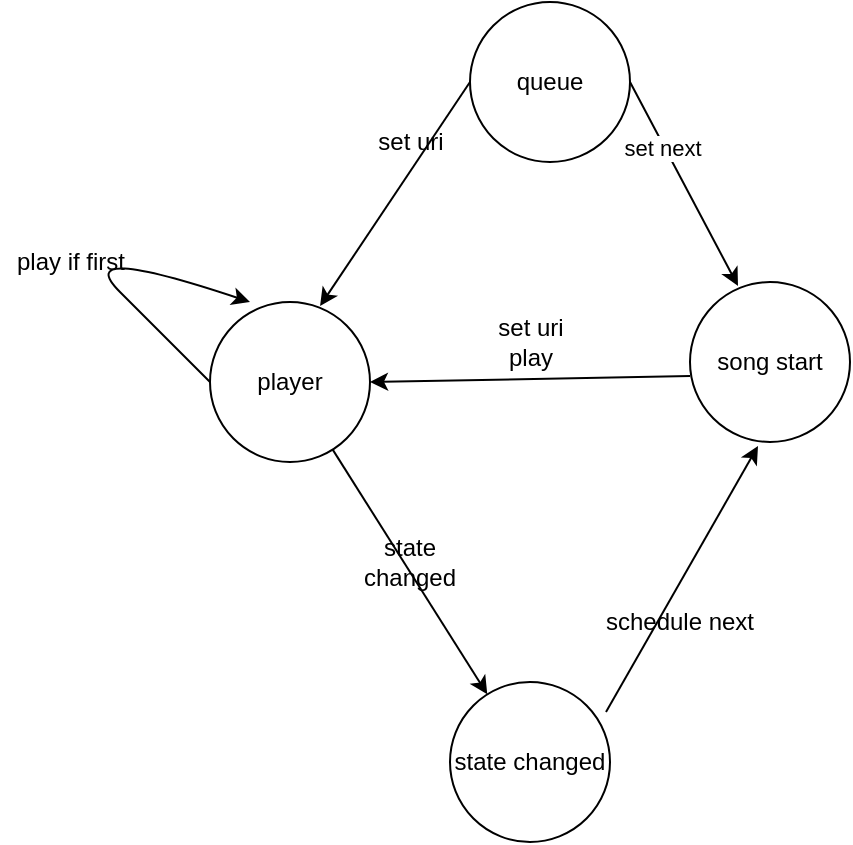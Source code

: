 <mxfile version="13.10.0" type="embed">
    <diagram id="XmHj-8Q3bHNfrg04JaTJ" name="Page-1">
        <mxGraphModel dx="1060" dy="480" grid="1" gridSize="10" guides="1" tooltips="1" connect="1" arrows="1" fold="1" page="1" pageScale="1" pageWidth="850" pageHeight="1100" math="0" shadow="0">
            <root>
                <mxCell id="0"/>
                <mxCell id="1" parent="0"/>
                <mxCell id="SeQQwZ_gMkMX03fLQ0as-1" value="player" style="ellipse;whiteSpace=wrap;html=1;" parent="1" vertex="1">
                    <mxGeometry x="160" y="180" width="80" height="80" as="geometry"/>
                </mxCell>
                <mxCell id="SeQQwZ_gMkMX03fLQ0as-2" value="song start" style="ellipse;whiteSpace=wrap;html=1;aspect=fixed;" parent="1" vertex="1">
                    <mxGeometry x="400" y="170" width="80" height="80" as="geometry"/>
                </mxCell>
                <mxCell id="SeQQwZ_gMkMX03fLQ0as-3" value="state changed" style="ellipse;whiteSpace=wrap;html=1;aspect=fixed;" parent="1" vertex="1">
                    <mxGeometry x="280" y="370" width="80" height="80" as="geometry"/>
                </mxCell>
                <object label="" id="SeQQwZ_gMkMX03fLQ0as-5">
                    <mxCell style="endArrow=classic;html=1;" parent="1" source="SeQQwZ_gMkMX03fLQ0as-1" target="SeQQwZ_gMkMX03fLQ0as-3" edge="1">
                        <mxGeometry width="50" height="50" relative="1" as="geometry">
                            <mxPoint x="400" y="440" as="sourcePoint"/>
                            <mxPoint x="450" y="390" as="targetPoint"/>
                        </mxGeometry>
                    </mxCell>
                </object>
                <mxCell id="SeQQwZ_gMkMX03fLQ0as-6" value="state changed" style="text;html=1;strokeColor=none;fillColor=none;align=center;verticalAlign=middle;whiteSpace=wrap;rounded=0;" parent="1" vertex="1">
                    <mxGeometry x="240" y="300" width="40" height="20" as="geometry"/>
                </mxCell>
                <mxCell id="SeQQwZ_gMkMX03fLQ0as-7" value="" style="endArrow=classic;html=1;exitX=0.975;exitY=0.188;exitDx=0;exitDy=0;exitPerimeter=0;entryX=0.425;entryY=1.025;entryDx=0;entryDy=0;entryPerimeter=0;" parent="1" source="SeQQwZ_gMkMX03fLQ0as-3" target="SeQQwZ_gMkMX03fLQ0as-2" edge="1">
                    <mxGeometry width="50" height="50" relative="1" as="geometry">
                        <mxPoint x="400" y="430" as="sourcePoint"/>
                        <mxPoint x="450" y="380" as="targetPoint"/>
                    </mxGeometry>
                </mxCell>
                <mxCell id="SeQQwZ_gMkMX03fLQ0as-8" value="schedule next" style="text;html=1;strokeColor=none;fillColor=none;align=center;verticalAlign=middle;whiteSpace=wrap;rounded=0;" parent="1" vertex="1">
                    <mxGeometry x="340" y="330" width="110" height="20" as="geometry"/>
                </mxCell>
                <mxCell id="SeQQwZ_gMkMX03fLQ0as-9" value="" style="endArrow=classic;html=1;exitX=0;exitY=0.588;exitDx=0;exitDy=0;exitPerimeter=0;entryX=1;entryY=0.5;entryDx=0;entryDy=0;" parent="1" source="SeQQwZ_gMkMX03fLQ0as-2" target="SeQQwZ_gMkMX03fLQ0as-1" edge="1">
                    <mxGeometry width="50" height="50" relative="1" as="geometry">
                        <mxPoint x="400" y="410" as="sourcePoint"/>
                        <mxPoint x="450" y="360" as="targetPoint"/>
                    </mxGeometry>
                </mxCell>
                <mxCell id="SeQQwZ_gMkMX03fLQ0as-10" value="set uri&lt;br&gt;play" style="text;html=1;align=center;verticalAlign=middle;resizable=0;points=[];autosize=1;" parent="1" vertex="1">
                    <mxGeometry x="295" y="185" width="50" height="30" as="geometry"/>
                </mxCell>
                <mxCell id="SeQQwZ_gMkMX03fLQ0as-11" value="queue" style="ellipse;whiteSpace=wrap;html=1;aspect=fixed;" parent="1" vertex="1">
                    <mxGeometry x="290" y="30" width="80" height="80" as="geometry"/>
                </mxCell>
                <mxCell id="SeQQwZ_gMkMX03fLQ0as-13" value="" style="curved=1;endArrow=classic;html=1;exitX=0;exitY=0.5;exitDx=0;exitDy=0;entryX=0.25;entryY=0;entryDx=0;entryDy=0;entryPerimeter=0;" parent="1" source="SeQQwZ_gMkMX03fLQ0as-1" target="SeQQwZ_gMkMX03fLQ0as-1" edge="1">
                    <mxGeometry width="50" height="50" relative="1" as="geometry">
                        <mxPoint x="90" y="200" as="sourcePoint"/>
                        <mxPoint x="140" y="150" as="targetPoint"/>
                        <Array as="points">
                            <mxPoint x="140" y="200"/>
                            <mxPoint x="90" y="150"/>
                        </Array>
                    </mxGeometry>
                </mxCell>
                <mxCell id="SeQQwZ_gMkMX03fLQ0as-14" value="play if first" style="text;html=1;align=center;verticalAlign=middle;resizable=0;points=[];autosize=1;" parent="1" vertex="1">
                    <mxGeometry x="55" y="150" width="70" height="20" as="geometry"/>
                </mxCell>
                <mxCell id="SeQQwZ_gMkMX03fLQ0as-15" value="" style="endArrow=classic;html=1;exitX=0;exitY=0.5;exitDx=0;exitDy=0;entryX=0.688;entryY=0.025;entryDx=0;entryDy=0;entryPerimeter=0;" parent="1" source="SeQQwZ_gMkMX03fLQ0as-11" target="SeQQwZ_gMkMX03fLQ0as-1" edge="1">
                    <mxGeometry width="50" height="50" relative="1" as="geometry">
                        <mxPoint x="190" y="80" as="sourcePoint"/>
                        <mxPoint x="240" y="30" as="targetPoint"/>
                    </mxGeometry>
                </mxCell>
                <mxCell id="SeQQwZ_gMkMX03fLQ0as-16" value="set uri" style="text;html=1;align=center;verticalAlign=middle;resizable=0;points=[];autosize=1;" parent="1" vertex="1">
                    <mxGeometry x="235" y="90" width="50" height="20" as="geometry"/>
                </mxCell>
                <mxCell id="SeQQwZ_gMkMX03fLQ0as-17" value="" style="endArrow=classic;html=1;exitX=1;exitY=0.5;exitDx=0;exitDy=0;entryX=0.3;entryY=0.025;entryDx=0;entryDy=0;entryPerimeter=0;" parent="1" source="SeQQwZ_gMkMX03fLQ0as-11" target="SeQQwZ_gMkMX03fLQ0as-2" edge="1">
                    <mxGeometry width="50" height="50" relative="1" as="geometry">
                        <mxPoint x="420" y="100" as="sourcePoint"/>
                        <mxPoint x="470" y="50" as="targetPoint"/>
                    </mxGeometry>
                </mxCell>
                <mxCell id="SeQQwZ_gMkMX03fLQ0as-18" value="set next" style="edgeLabel;html=1;align=center;verticalAlign=middle;resizable=0;points=[];" parent="SeQQwZ_gMkMX03fLQ0as-17" vertex="1" connectable="0">
                    <mxGeometry x="-0.349" y="-2" relative="1" as="geometry">
                        <mxPoint y="-1" as="offset"/>
                    </mxGeometry>
                </mxCell>
            </root>
        </mxGraphModel>
    </diagram>
</mxfile>